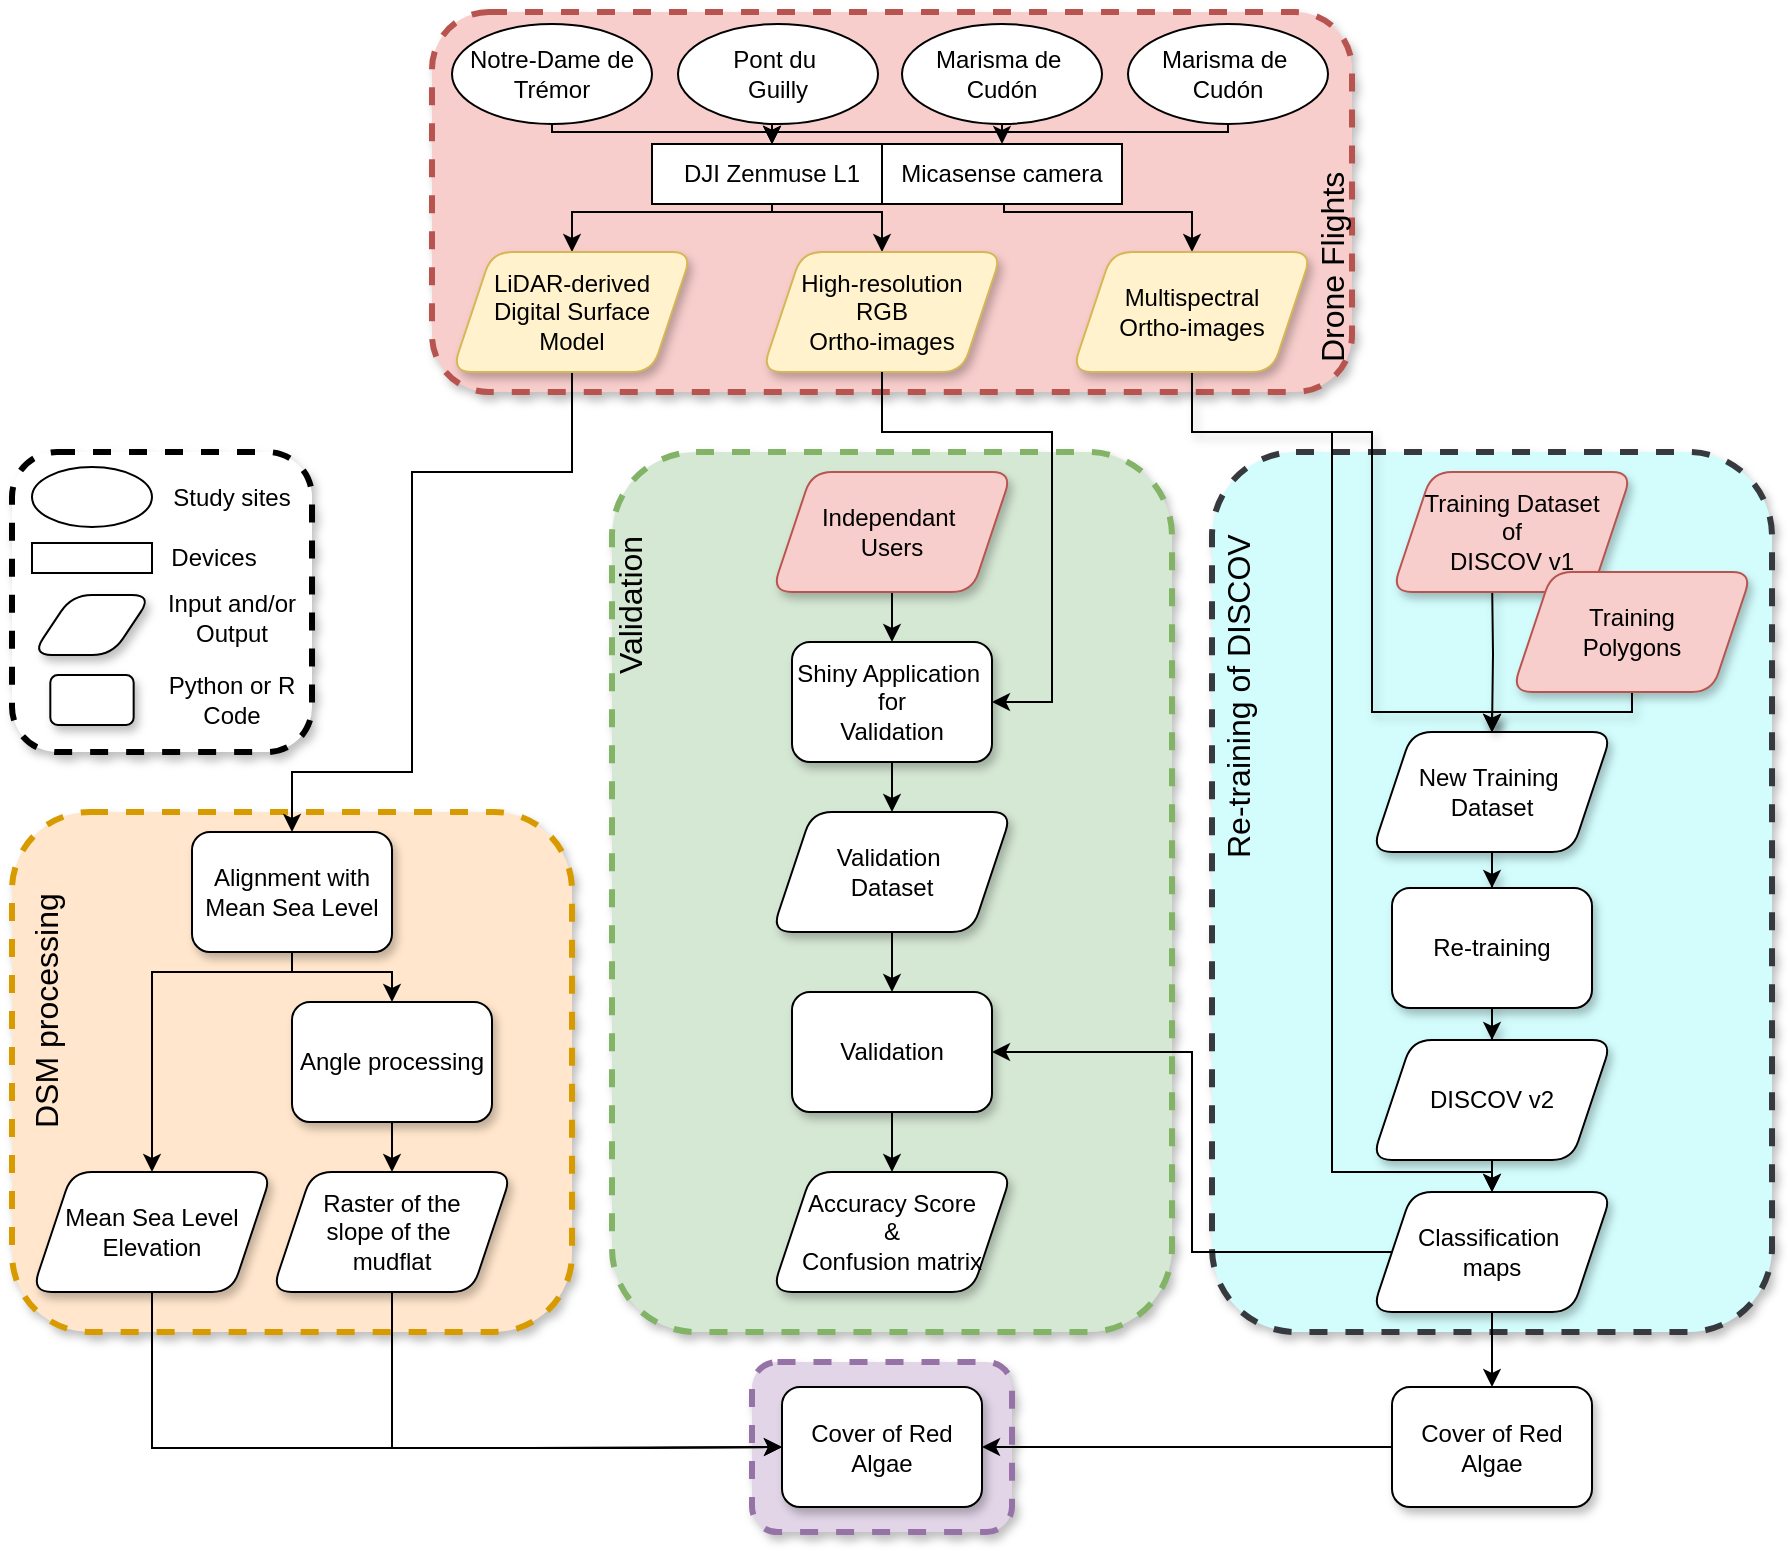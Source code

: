 <mxfile version="25.0.2">
  <diagram name="Page-1" id="nO_T3sxtdm9hi5HvmLsk">
    <mxGraphModel dx="2022" dy="1866" grid="1" gridSize="10" guides="1" tooltips="1" connect="1" arrows="1" fold="1" page="1" pageScale="1" pageWidth="827" pageHeight="1169" math="0" shadow="0">
      <root>
        <mxCell id="0" />
        <mxCell id="1" value="Re-Training" parent="0" />
        <mxCell id="ebexnBk2ZBpHaMcOUNiZ-15" value="" style="whiteSpace=wrap;html=1;rounded=1;dashed=1;strokeWidth=3;perimeterSpacing=5;fillColor=#e1d5e7;strokeColor=#9673a6;fillStyle=auto;shadow=1;" vertex="1" parent="1">
          <mxGeometry x="-60" y="465" width="130" height="85" as="geometry" />
        </mxCell>
        <mxCell id="ebexnBk2ZBpHaMcOUNiZ-14" value="" style="whiteSpace=wrap;html=1;rounded=1;dashed=1;strokeWidth=3;perimeterSpacing=5;fillStyle=auto;shadow=1;" vertex="1" parent="1">
          <mxGeometry x="-430" y="10" width="150" height="150" as="geometry" />
        </mxCell>
        <mxCell id="ebexnBk2ZBpHaMcOUNiZ-1" value="" style="whiteSpace=wrap;html=1;rounded=1;dashed=1;strokeWidth=3;perimeterSpacing=5;fillColor=#ffe6cc;strokeColor=#d79b00;fillStyle=auto;shadow=1;" vertex="1" parent="1">
          <mxGeometry x="-430" y="190" width="280" height="260" as="geometry" />
        </mxCell>
        <mxCell id="J6IRnbr_bH8szmoZlVtS-39" value="" style="whiteSpace=wrap;html=1;rounded=1;dashed=1;strokeWidth=3;perimeterSpacing=5;fillColor=#f8cecc;strokeColor=#b85450;fillStyle=auto;shadow=1;" parent="1" vertex="1">
          <mxGeometry x="-220" y="-210" width="460" height="190" as="geometry" />
        </mxCell>
        <mxCell id="J6IRnbr_bH8szmoZlVtS-3" value="" style="whiteSpace=wrap;html=1;rounded=1;dashed=1;strokeWidth=3;perimeterSpacing=5;fillColor=#d5e8d4;strokeColor=#82b366;fillStyle=auto;shadow=1;" parent="1" vertex="1">
          <mxGeometry x="-130" y="10" width="280" height="440" as="geometry" />
        </mxCell>
        <mxCell id="J6IRnbr_bH8szmoZlVtS-4" style="edgeStyle=orthogonalEdgeStyle;rounded=0;orthogonalLoop=1;jettySize=auto;html=1;entryX=0.5;entryY=0;entryDx=0;entryDy=0;strokeColor=#000000;shadow=1;" parent="1" edge="1">
          <mxGeometry relative="1" as="geometry">
            <Array as="points">
              <mxPoint x="-60" y="180" />
              <mxPoint x="10" y="180" />
            </Array>
            <mxPoint x="-60.0" y="161.0" as="sourcePoint" />
          </mxGeometry>
        </mxCell>
        <mxCell id="J6IRnbr_bH8szmoZlVtS-8" value="" style="edgeStyle=orthogonalEdgeStyle;rounded=0;orthogonalLoop=1;jettySize=auto;html=1;strokeColor=#000000;shadow=1;" parent="1" edge="1">
          <mxGeometry relative="1" as="geometry">
            <mxPoint x="10.0" y="260" as="sourcePoint" />
          </mxGeometry>
        </mxCell>
        <mxCell id="J6IRnbr_bH8szmoZlVtS-12" style="edgeStyle=orthogonalEdgeStyle;rounded=0;orthogonalLoop=1;jettySize=auto;html=1;entryX=0.5;entryY=0;entryDx=0;entryDy=0;strokeColor=#000000;shadow=1;" parent="1" edge="1">
          <mxGeometry relative="1" as="geometry">
            <mxPoint x="10.0" y="350" as="sourcePoint" />
          </mxGeometry>
        </mxCell>
        <mxCell id="J6IRnbr_bH8szmoZlVtS-15" value="Validation" style="text;html=1;align=left;verticalAlign=middle;whiteSpace=wrap;rounded=0;fontFamily=Helvetica;fontSize=16;labelBackgroundColor=none;glass=0;rotation=270;fillColor=none;fontColor=#000000;shadow=1;" parent="1" vertex="1">
          <mxGeometry x="-160" y="70" width="77" height="30" as="geometry" />
        </mxCell>
        <mxCell id="J6IRnbr_bH8szmoZlVtS-18" style="edgeStyle=orthogonalEdgeStyle;rounded=0;orthogonalLoop=1;jettySize=auto;html=1;entryX=0.5;entryY=0;entryDx=0;entryDy=0;" parent="1" source="J6IRnbr_bH8szmoZlVtS-16" target="J6IRnbr_bH8szmoZlVtS-17" edge="1">
          <mxGeometry relative="1" as="geometry" />
        </mxCell>
        <mxCell id="J6IRnbr_bH8szmoZlVtS-16" value="Independant&amp;nbsp;&lt;div&gt;Users&lt;/div&gt;" style="shape=parallelogram;perimeter=parallelogramPerimeter;whiteSpace=wrap;html=1;fixedSize=1;rounded=1;shadow=1;fillColor=#f8cecc;strokeColor=#b85450;" parent="1" vertex="1">
          <mxGeometry x="-50" y="20" width="120" height="60" as="geometry" />
        </mxCell>
        <mxCell id="J6IRnbr_bH8szmoZlVtS-26" style="edgeStyle=orthogonalEdgeStyle;rounded=0;orthogonalLoop=1;jettySize=auto;html=1;exitX=0.5;exitY=1;exitDx=0;exitDy=0;" parent="1" source="J6IRnbr_bH8szmoZlVtS-17" target="J6IRnbr_bH8szmoZlVtS-22" edge="1">
          <mxGeometry relative="1" as="geometry" />
        </mxCell>
        <mxCell id="J6IRnbr_bH8szmoZlVtS-17" value="Shiny Application&amp;nbsp;&lt;div&gt;for&lt;/div&gt;&lt;div&gt;Validation&lt;/div&gt;" style="whiteSpace=wrap;html=1;rounded=1;shadow=1;" parent="1" vertex="1">
          <mxGeometry x="-40" y="105" width="100" height="60" as="geometry" />
        </mxCell>
        <mxCell id="VoIIV1M9Bv0qs0V1Qk0Z-40" value="" style="whiteSpace=wrap;html=1;rounded=1;dashed=1;strokeWidth=3;perimeterSpacing=5;fillColor=#d3fdfd;strokeColor=#36393d;fillStyle=auto;shadow=1;" parent="1" vertex="1">
          <mxGeometry x="170" y="10" width="280" height="440" as="geometry" />
        </mxCell>
        <mxCell id="VoIIV1M9Bv0qs0V1Qk0Z-31" style="edgeStyle=orthogonalEdgeStyle;rounded=0;orthogonalLoop=1;jettySize=auto;html=1;entryX=0.5;entryY=0;entryDx=0;entryDy=0;strokeColor=#000000;shadow=1;exitX=0.5;exitY=1;exitDx=0;exitDy=0;" parent="1" source="J6IRnbr_bH8szmoZlVtS-59" target="VoIIV1M9Bv0qs0V1Qk0Z-15" edge="1">
          <mxGeometry relative="1" as="geometry">
            <Array as="points">
              <mxPoint x="160" />
              <mxPoint x="250" />
              <mxPoint x="250" y="140" />
              <mxPoint x="310" y="140" />
            </Array>
            <mxPoint x="240" y="130" as="sourcePoint" />
          </mxGeometry>
        </mxCell>
        <mxCell id="VoIIV1M9Bv0qs0V1Qk0Z-32" style="edgeStyle=orthogonalEdgeStyle;rounded=0;orthogonalLoop=1;jettySize=auto;html=1;entryX=0.5;entryY=0;entryDx=0;entryDy=0;strokeColor=#000000;shadow=1;exitX=0.5;exitY=1;exitDx=0;exitDy=0;" parent="1" target="VoIIV1M9Bv0qs0V1Qk0Z-15" edge="1">
          <mxGeometry relative="1" as="geometry">
            <mxPoint x="380.0" y="100.0" as="sourcePoint" />
            <mxPoint x="309.99" y="170" as="targetPoint" />
            <Array as="points">
              <mxPoint x="380" y="140" />
              <mxPoint x="310" y="140" />
            </Array>
          </mxGeometry>
        </mxCell>
        <mxCell id="VoIIV1M9Bv0qs0V1Qk0Z-37" value="" style="edgeStyle=orthogonalEdgeStyle;rounded=0;orthogonalLoop=1;jettySize=auto;html=1;strokeColor=#000000;shadow=1;" parent="1" source="VoIIV1M9Bv0qs0V1Qk0Z-15" target="VoIIV1M9Bv0qs0V1Qk0Z-36" edge="1">
          <mxGeometry relative="1" as="geometry" />
        </mxCell>
        <mxCell id="VoIIV1M9Bv0qs0V1Qk0Z-15" value="New Training&amp;nbsp;&lt;div&gt;Dataset&lt;/div&gt;" style="shape=parallelogram;perimeter=parallelogramPerimeter;whiteSpace=wrap;html=1;fixedSize=1;rounded=1;shadow=1;" parent="1" vertex="1">
          <mxGeometry x="250" y="150" width="120" height="60" as="geometry" />
        </mxCell>
        <mxCell id="VoIIV1M9Bv0qs0V1Qk0Z-33" style="edgeStyle=orthogonalEdgeStyle;rounded=0;orthogonalLoop=1;jettySize=auto;html=1;entryX=0.5;entryY=0;entryDx=0;entryDy=0;strokeColor=#000000;shadow=1;" parent="1" target="VoIIV1M9Bv0qs0V1Qk0Z-15" edge="1">
          <mxGeometry relative="1" as="geometry">
            <mxPoint x="310" y="71" as="sourcePoint" />
          </mxGeometry>
        </mxCell>
        <mxCell id="VoIIV1M9Bv0qs0V1Qk0Z-16" value="Training Dataset&lt;div&gt;of&lt;div&gt;DISCOV v1&lt;/div&gt;&lt;/div&gt;" style="shape=parallelogram;perimeter=stepPerimeter;whiteSpace=wrap;html=1;fixedSize=1;rounded=1;shadow=1;fillColor=#f8cecc;strokeColor=#b85450;" parent="1" vertex="1">
          <mxGeometry x="260" y="20" width="120" height="60" as="geometry" />
        </mxCell>
        <mxCell id="VoIIV1M9Bv0qs0V1Qk0Z-39" style="edgeStyle=orthogonalEdgeStyle;rounded=0;orthogonalLoop=1;jettySize=auto;html=1;entryX=0.5;entryY=0;entryDx=0;entryDy=0;strokeColor=#000000;shadow=1;" parent="1" source="VoIIV1M9Bv0qs0V1Qk0Z-36" target="VoIIV1M9Bv0qs0V1Qk0Z-38" edge="1">
          <mxGeometry relative="1" as="geometry" />
        </mxCell>
        <mxCell id="VoIIV1M9Bv0qs0V1Qk0Z-36" value="Re-training" style="whiteSpace=wrap;html=1;rounded=1;shadow=1;" parent="1" vertex="1">
          <mxGeometry x="260" y="228" width="100" height="60" as="geometry" />
        </mxCell>
        <mxCell id="VoIIV1M9Bv0qs0V1Qk0Z-38" value="DISCOV v2" style="shape=parallelogram;perimeter=parallelogramPerimeter;whiteSpace=wrap;html=1;fixedSize=1;rounded=1;shadow=1;" parent="1" vertex="1">
          <mxGeometry x="250" y="304" width="120" height="60" as="geometry" />
        </mxCell>
        <mxCell id="VoIIV1M9Bv0qs0V1Qk0Z-43" value="Re-training of DISCOV" style="text;html=1;align=left;verticalAlign=middle;whiteSpace=wrap;rounded=0;fontFamily=Helvetica;fontSize=16;labelBackgroundColor=none;glass=0;rotation=270;fillColor=none;fontColor=#000000;shadow=1;" parent="1" vertex="1">
          <mxGeometry x="94.5" y="111.5" width="177" height="30" as="geometry" />
        </mxCell>
        <mxCell id="J6IRnbr_bH8szmoZlVtS-28" style="edgeStyle=orthogonalEdgeStyle;rounded=0;orthogonalLoop=1;jettySize=auto;html=1;entryX=0.5;entryY=0;entryDx=0;entryDy=0;" parent="1" source="J6IRnbr_bH8szmoZlVtS-22" target="J6IRnbr_bH8szmoZlVtS-23" edge="1">
          <mxGeometry relative="1" as="geometry" />
        </mxCell>
        <mxCell id="J6IRnbr_bH8szmoZlVtS-22" value="Validation&amp;nbsp;&lt;div&gt;Dataset&lt;/div&gt;" style="shape=parallelogram;perimeter=parallelogramPerimeter;whiteSpace=wrap;html=1;fixedSize=1;rounded=1;shadow=1;" parent="1" vertex="1">
          <mxGeometry x="-50" y="190" width="120" height="60" as="geometry" />
        </mxCell>
        <mxCell id="J6IRnbr_bH8szmoZlVtS-29" style="edgeStyle=orthogonalEdgeStyle;rounded=0;orthogonalLoop=1;jettySize=auto;html=1;" parent="1" source="J6IRnbr_bH8szmoZlVtS-23" target="J6IRnbr_bH8szmoZlVtS-24" edge="1">
          <mxGeometry relative="1" as="geometry" />
        </mxCell>
        <mxCell id="J6IRnbr_bH8szmoZlVtS-23" value="Validation" style="whiteSpace=wrap;html=1;rounded=1;shadow=1;" parent="1" vertex="1">
          <mxGeometry x="-40" y="280" width="100" height="60" as="geometry" />
        </mxCell>
        <mxCell id="J6IRnbr_bH8szmoZlVtS-32" style="edgeStyle=orthogonalEdgeStyle;rounded=0;orthogonalLoop=1;jettySize=auto;html=1;entryX=0.5;entryY=0;entryDx=0;entryDy=0;exitX=0.5;exitY=1;exitDx=0;exitDy=0;" parent="1" source="J6IRnbr_bH8szmoZlVtS-59" target="J6IRnbr_bH8szmoZlVtS-31" edge="1">
          <mxGeometry relative="1" as="geometry">
            <mxPoint x="220.08" y="128.44" as="sourcePoint" />
            <mxPoint x="220" y="410" as="targetPoint" />
            <Array as="points">
              <mxPoint x="160" />
              <mxPoint x="230" />
              <mxPoint x="230" y="370" />
              <mxPoint x="310" y="370" />
            </Array>
          </mxGeometry>
        </mxCell>
        <mxCell id="VoIIV1M9Bv0qs0V1Qk0Z-14" value="Training&lt;div&gt;Polygons&lt;/div&gt;" style="shape=parallelogram;perimeter=parallelogramPerimeter;whiteSpace=wrap;html=1;fixedSize=1;rounded=1;shadow=1;fillColor=#f8cecc;strokeColor=#b85450;" parent="1" vertex="1">
          <mxGeometry x="320" y="70" width="120" height="60" as="geometry" />
        </mxCell>
        <mxCell id="J6IRnbr_bH8szmoZlVtS-24" value="Accuracy Score&lt;div&gt;&amp;amp;&lt;/div&gt;&lt;div&gt;Confusion matrix&lt;/div&gt;" style="shape=parallelogram;perimeter=parallelogramPerimeter;whiteSpace=wrap;html=1;fixedSize=1;rounded=1;shadow=1;" parent="1" vertex="1">
          <mxGeometry x="-50" y="370" width="120" height="60" as="geometry" />
        </mxCell>
        <mxCell id="J6IRnbr_bH8szmoZlVtS-36" style="edgeStyle=orthogonalEdgeStyle;rounded=0;orthogonalLoop=1;jettySize=auto;html=1;entryX=1;entryY=0.5;entryDx=0;entryDy=0;" parent="1" source="J6IRnbr_bH8szmoZlVtS-31" target="J6IRnbr_bH8szmoZlVtS-23" edge="1">
          <mxGeometry relative="1" as="geometry">
            <Array as="points">
              <mxPoint x="160" y="410" />
              <mxPoint x="160" y="310" />
            </Array>
          </mxGeometry>
        </mxCell>
        <mxCell id="ebexnBk2ZBpHaMcOUNiZ-18" style="edgeStyle=orthogonalEdgeStyle;rounded=0;orthogonalLoop=1;jettySize=auto;html=1;" edge="1" parent="1" source="J6IRnbr_bH8szmoZlVtS-31" target="ebexnBk2ZBpHaMcOUNiZ-17">
          <mxGeometry relative="1" as="geometry" />
        </mxCell>
        <mxCell id="J6IRnbr_bH8szmoZlVtS-31" value="Classification&amp;nbsp;&lt;div&gt;maps&lt;/div&gt;" style="shape=parallelogram;perimeter=parallelogramPerimeter;whiteSpace=wrap;html=1;fixedSize=1;rounded=1;shadow=1;" parent="1" vertex="1">
          <mxGeometry x="250" y="380" width="120" height="60" as="geometry" />
        </mxCell>
        <mxCell id="J6IRnbr_bH8szmoZlVtS-35" value="" style="endArrow=classic;html=1;rounded=0;exitX=0.5;exitY=1;exitDx=0;exitDy=0;entryX=0.5;entryY=0;entryDx=0;entryDy=0;" parent="1" source="VoIIV1M9Bv0qs0V1Qk0Z-38" target="J6IRnbr_bH8szmoZlVtS-31" edge="1">
          <mxGeometry width="50" height="50" relative="1" as="geometry">
            <mxPoint x="220" y="410" as="sourcePoint" />
            <mxPoint x="270" y="360" as="targetPoint" />
          </mxGeometry>
        </mxCell>
        <mxCell id="J6IRnbr_bH8szmoZlVtS-40" value="Drone Flights" style="text;html=1;align=left;verticalAlign=middle;whiteSpace=wrap;rounded=0;fontFamily=Helvetica;fontSize=16;labelBackgroundColor=none;glass=0;rotation=270;fillColor=none;fontColor=#000000;shadow=1;" parent="1" vertex="1">
          <mxGeometry x="167" y="-110" width="125" height="30" as="geometry" />
        </mxCell>
        <mxCell id="J6IRnbr_bH8szmoZlVtS-49" style="edgeStyle=orthogonalEdgeStyle;rounded=0;orthogonalLoop=1;jettySize=auto;html=1;entryX=0.5;entryY=0;entryDx=0;entryDy=0;" parent="1" source="J6IRnbr_bH8szmoZlVtS-42" target="J6IRnbr_bH8szmoZlVtS-46" edge="1">
          <mxGeometry relative="1" as="geometry">
            <Array as="points">
              <mxPoint x="-160" y="-150" />
              <mxPoint x="-50" y="-150" />
            </Array>
          </mxGeometry>
        </mxCell>
        <mxCell id="J6IRnbr_bH8szmoZlVtS-42" value="Notre-Dame de Trémor" style="ellipse;whiteSpace=wrap;html=1;" parent="1" vertex="1">
          <mxGeometry x="-210" y="-204" width="100" height="50" as="geometry" />
        </mxCell>
        <mxCell id="J6IRnbr_bH8szmoZlVtS-51" style="edgeStyle=orthogonalEdgeStyle;rounded=0;orthogonalLoop=1;jettySize=auto;html=1;entryX=0.5;entryY=0;entryDx=0;entryDy=0;" parent="1" source="J6IRnbr_bH8szmoZlVtS-43" target="J6IRnbr_bH8szmoZlVtS-46" edge="1">
          <mxGeometry relative="1" as="geometry">
            <Array as="points">
              <mxPoint x="-50" y="-130" />
              <mxPoint x="-50" y="-130" />
            </Array>
          </mxGeometry>
        </mxCell>
        <mxCell id="J6IRnbr_bH8szmoZlVtS-43" value="Pont du&amp;nbsp;&lt;div&gt;Guilly&lt;/div&gt;" style="ellipse;whiteSpace=wrap;html=1;" parent="1" vertex="1">
          <mxGeometry x="-97" y="-204" width="100" height="50" as="geometry" />
        </mxCell>
        <mxCell id="J6IRnbr_bH8szmoZlVtS-52" style="edgeStyle=orthogonalEdgeStyle;rounded=0;orthogonalLoop=1;jettySize=auto;html=1;entryX=0.5;entryY=0;entryDx=0;entryDy=0;" parent="1" source="J6IRnbr_bH8szmoZlVtS-44" target="J6IRnbr_bH8szmoZlVtS-46" edge="1">
          <mxGeometry relative="1" as="geometry">
            <Array as="points">
              <mxPoint x="65" y="-150" />
              <mxPoint x="-50" y="-150" />
            </Array>
          </mxGeometry>
        </mxCell>
        <mxCell id="J6IRnbr_bH8szmoZlVtS-55" style="edgeStyle=orthogonalEdgeStyle;rounded=0;orthogonalLoop=1;jettySize=auto;html=1;entryX=0.5;entryY=0;entryDx=0;entryDy=0;" parent="1" source="J6IRnbr_bH8szmoZlVtS-44" target="J6IRnbr_bH8szmoZlVtS-47" edge="1">
          <mxGeometry relative="1" as="geometry">
            <Array as="points">
              <mxPoint x="65" y="-144" />
            </Array>
          </mxGeometry>
        </mxCell>
        <mxCell id="J6IRnbr_bH8szmoZlVtS-44" value="Marisma de&amp;nbsp;&lt;div&gt;Cudón&lt;/div&gt;" style="ellipse;whiteSpace=wrap;html=1;" parent="1" vertex="1">
          <mxGeometry x="15" y="-204" width="100" height="50" as="geometry" />
        </mxCell>
        <mxCell id="J6IRnbr_bH8szmoZlVtS-54" style="edgeStyle=orthogonalEdgeStyle;rounded=0;orthogonalLoop=1;jettySize=auto;html=1;entryX=0.5;entryY=0;entryDx=0;entryDy=0;" parent="1" source="J6IRnbr_bH8szmoZlVtS-45" target="J6IRnbr_bH8szmoZlVtS-46" edge="1">
          <mxGeometry relative="1" as="geometry">
            <Array as="points">
              <mxPoint x="178" y="-150" />
              <mxPoint x="-50" y="-150" />
            </Array>
          </mxGeometry>
        </mxCell>
        <mxCell id="J6IRnbr_bH8szmoZlVtS-45" value="Marisma de&amp;nbsp;&lt;div&gt;Cudón&lt;/div&gt;" style="ellipse;whiteSpace=wrap;html=1;" parent="1" vertex="1">
          <mxGeometry x="128" y="-204" width="100" height="50" as="geometry" />
        </mxCell>
        <mxCell id="J6IRnbr_bH8szmoZlVtS-62" style="edgeStyle=orthogonalEdgeStyle;rounded=0;orthogonalLoop=1;jettySize=auto;html=1;" parent="1" source="J6IRnbr_bH8szmoZlVtS-46" target="J6IRnbr_bH8szmoZlVtS-57" edge="1">
          <mxGeometry relative="1" as="geometry">
            <Array as="points">
              <mxPoint x="-50" y="-110" />
              <mxPoint x="5" y="-110" />
            </Array>
          </mxGeometry>
        </mxCell>
        <mxCell id="J6IRnbr_bH8szmoZlVtS-63" style="edgeStyle=orthogonalEdgeStyle;rounded=0;orthogonalLoop=1;jettySize=auto;html=1;entryX=0.5;entryY=0;entryDx=0;entryDy=0;" parent="1" source="J6IRnbr_bH8szmoZlVtS-46" target="J6IRnbr_bH8szmoZlVtS-60" edge="1">
          <mxGeometry relative="1" as="geometry">
            <Array as="points">
              <mxPoint x="-50" y="-110" />
              <mxPoint x="-150" y="-110" />
            </Array>
          </mxGeometry>
        </mxCell>
        <mxCell id="J6IRnbr_bH8szmoZlVtS-46" value="DJI Zenmuse L1&lt;span style=&quot;color: rgba(0, 0, 0, 0); font-family: monospace; font-size: 0px; text-align: start; text-wrap: nowrap;&quot;&gt;%3CmxGraphModel%3E%3Croot%3E%3CmxCell%20id%3D%220%22%2F%3E%3CmxCell%20id%3D%221%22%20parent%3D%220%22%2F%3E%3CmxCell%20id%3D%222%22%20value%3D%22Marisma%20de%26amp%3Bnbsp%3B%26lt%3Bdiv%26gt%3BCud%C3%B3n%26lt%3B%2Fdiv%26gt%3B%22%20style%3D%22ellipse%3BwhiteSpace%3Dwrap%3Bhtml%3D1%3B%22%20vertex%3D%221%22%20parent%3D%221%22%3E%3CmxGeometry%20x%3D%22170%22%20y%3D%22-155%22%20width%3D%22100%22%20height%3D%2250%22%20as%3D%22geometry%22%2F%3E%3C%2FmxCell%3E%3C%2Froot%3E%3C%2FmxGraphModel%3E&lt;/span&gt;" style="rounded=0;whiteSpace=wrap;html=1;" parent="1" vertex="1">
          <mxGeometry x="-110" y="-144" width="120" height="30" as="geometry" />
        </mxCell>
        <mxCell id="J6IRnbr_bH8szmoZlVtS-64" style="edgeStyle=orthogonalEdgeStyle;rounded=0;orthogonalLoop=1;jettySize=auto;html=1;entryX=0.5;entryY=0;entryDx=0;entryDy=0;" parent="1" source="J6IRnbr_bH8szmoZlVtS-47" target="J6IRnbr_bH8szmoZlVtS-59" edge="1">
          <mxGeometry relative="1" as="geometry">
            <Array as="points">
              <mxPoint x="66" y="-110" />
              <mxPoint x="160" y="-110" />
            </Array>
          </mxGeometry>
        </mxCell>
        <mxCell id="J6IRnbr_bH8szmoZlVtS-47" value="Micasense camera" style="rounded=0;whiteSpace=wrap;html=1;" parent="1" vertex="1">
          <mxGeometry x="5" y="-144" width="120" height="30" as="geometry" />
        </mxCell>
        <mxCell id="J6IRnbr_bH8szmoZlVtS-57" value="High-resolution&lt;div&gt;RGB&lt;/div&gt;&lt;div&gt;Ortho-images&lt;/div&gt;" style="shape=parallelogram;perimeter=parallelogramPerimeter;whiteSpace=wrap;html=1;fixedSize=1;rounded=1;shadow=1;fillColor=#fff2cc;strokeColor=#d6b656;" parent="1" vertex="1">
          <mxGeometry x="-55" y="-90" width="120" height="60" as="geometry" />
        </mxCell>
        <mxCell id="J6IRnbr_bH8szmoZlVtS-59" value="Multispectral&lt;div&gt;Ortho-images&lt;/div&gt;" style="shape=parallelogram;perimeter=parallelogramPerimeter;whiteSpace=wrap;html=1;fixedSize=1;rounded=1;shadow=1;fillColor=#fff2cc;strokeColor=#d6b656;" parent="1" vertex="1">
          <mxGeometry x="100" y="-90" width="120" height="60" as="geometry" />
        </mxCell>
        <mxCell id="J6IRnbr_bH8szmoZlVtS-61" style="edgeStyle=orthogonalEdgeStyle;rounded=0;orthogonalLoop=1;jettySize=auto;html=1;entryX=1;entryY=0.5;entryDx=0;entryDy=0;exitX=0.5;exitY=1;exitDx=0;exitDy=0;" parent="1" source="J6IRnbr_bH8szmoZlVtS-57" target="J6IRnbr_bH8szmoZlVtS-17" edge="1">
          <mxGeometry relative="1" as="geometry">
            <Array as="points">
              <mxPoint x="5" />
              <mxPoint x="90" />
              <mxPoint x="90" y="135" />
            </Array>
          </mxGeometry>
        </mxCell>
        <mxCell id="ebexnBk2ZBpHaMcOUNiZ-3" style="edgeStyle=orthogonalEdgeStyle;rounded=0;orthogonalLoop=1;jettySize=auto;html=1;entryX=0.5;entryY=0;entryDx=0;entryDy=0;" edge="1" parent="1" source="J6IRnbr_bH8szmoZlVtS-60" target="ebexnBk2ZBpHaMcOUNiZ-2">
          <mxGeometry relative="1" as="geometry">
            <Array as="points">
              <mxPoint x="-150" y="20" />
              <mxPoint x="-230" y="20" />
              <mxPoint x="-230" y="170" />
              <mxPoint x="-290" y="170" />
            </Array>
          </mxGeometry>
        </mxCell>
        <mxCell id="J6IRnbr_bH8szmoZlVtS-60" value="LiDAR-derived&lt;div&gt;Digital Surface&lt;/div&gt;&lt;div&gt;Model&lt;/div&gt;" style="shape=parallelogram;perimeter=parallelogramPerimeter;whiteSpace=wrap;html=1;fixedSize=1;rounded=1;shadow=1;fillColor=#fff2cc;strokeColor=#d6b656;" parent="1" vertex="1">
          <mxGeometry x="-210" y="-90" width="120" height="60" as="geometry" />
        </mxCell>
        <mxCell id="J6IRnbr_bH8szmoZlVtS-66" value="" style="shape=parallelogram;perimeter=parallelogramPerimeter;whiteSpace=wrap;html=1;fixedSize=1;rounded=1;shadow=1;aspect=fixed;" parent="1" vertex="1">
          <mxGeometry x="-420.005" y="81.5" width="60" height="30" as="geometry" />
        </mxCell>
        <mxCell id="J6IRnbr_bH8szmoZlVtS-67" value="" style="whiteSpace=wrap;html=1;rounded=1;shadow=1;aspect=fixed;" parent="1" vertex="1">
          <mxGeometry x="-410.84" y="121.5" width="41.67" height="25" as="geometry" />
        </mxCell>
        <mxCell id="J6IRnbr_bH8szmoZlVtS-68" value="" style="rounded=0;whiteSpace=wrap;html=1;aspect=fixed;" parent="1" vertex="1">
          <mxGeometry x="-420.005" y="55.5" width="60" height="15" as="geometry" />
        </mxCell>
        <mxCell id="J6IRnbr_bH8szmoZlVtS-69" value="" style="ellipse;whiteSpace=wrap;html=1;aspect=fixed;" parent="1" vertex="1">
          <mxGeometry x="-420.005" y="17.5" width="60" height="30" as="geometry" />
        </mxCell>
        <mxCell id="J6IRnbr_bH8szmoZlVtS-70" value="Study sites" style="text;html=1;align=center;verticalAlign=middle;whiteSpace=wrap;rounded=0;" parent="1" vertex="1">
          <mxGeometry x="-360" y="17.5" width="80" height="30" as="geometry" />
        </mxCell>
        <mxCell id="J6IRnbr_bH8szmoZlVtS-71" value="Devices" style="text;html=1;align=center;verticalAlign=middle;whiteSpace=wrap;rounded=0;" parent="1" vertex="1">
          <mxGeometry x="-369.17" y="48" width="80" height="30" as="geometry" />
        </mxCell>
        <mxCell id="J6IRnbr_bH8szmoZlVtS-72" value="Input and/or Output" style="text;html=1;align=center;verticalAlign=middle;whiteSpace=wrap;rounded=0;" parent="1" vertex="1">
          <mxGeometry x="-360" y="77.5" width="80" height="30" as="geometry" />
        </mxCell>
        <mxCell id="J6IRnbr_bH8szmoZlVtS-73" value="Python or R&lt;div&gt;Code&lt;/div&gt;" style="text;html=1;align=center;verticalAlign=middle;whiteSpace=wrap;rounded=0;" parent="1" vertex="1">
          <mxGeometry x="-360" y="119" width="80" height="30" as="geometry" />
        </mxCell>
        <mxCell id="ebexnBk2ZBpHaMcOUNiZ-6" style="edgeStyle=orthogonalEdgeStyle;rounded=0;orthogonalLoop=1;jettySize=auto;html=1;" edge="1" parent="1" source="ebexnBk2ZBpHaMcOUNiZ-2" target="ebexnBk2ZBpHaMcOUNiZ-4">
          <mxGeometry relative="1" as="geometry">
            <Array as="points">
              <mxPoint x="-290" y="270" />
              <mxPoint x="-240" y="270" />
            </Array>
          </mxGeometry>
        </mxCell>
        <mxCell id="ebexnBk2ZBpHaMcOUNiZ-11" style="edgeStyle=orthogonalEdgeStyle;rounded=0;orthogonalLoop=1;jettySize=auto;html=1;exitX=0.5;exitY=1;exitDx=0;exitDy=0;entryX=0.5;entryY=0;entryDx=0;entryDy=0;" edge="1" parent="1" source="ebexnBk2ZBpHaMcOUNiZ-2" target="ebexnBk2ZBpHaMcOUNiZ-10">
          <mxGeometry relative="1" as="geometry">
            <Array as="points">
              <mxPoint x="-290" y="270" />
              <mxPoint x="-360" y="270" />
            </Array>
          </mxGeometry>
        </mxCell>
        <mxCell id="ebexnBk2ZBpHaMcOUNiZ-2" value="Alignment with Mean Sea Level" style="whiteSpace=wrap;html=1;rounded=1;shadow=1;" vertex="1" parent="1">
          <mxGeometry x="-340" y="200" width="100" height="60" as="geometry" />
        </mxCell>
        <mxCell id="ebexnBk2ZBpHaMcOUNiZ-12" style="edgeStyle=orthogonalEdgeStyle;rounded=0;orthogonalLoop=1;jettySize=auto;html=1;" edge="1" parent="1" source="ebexnBk2ZBpHaMcOUNiZ-4" target="ebexnBk2ZBpHaMcOUNiZ-9">
          <mxGeometry relative="1" as="geometry" />
        </mxCell>
        <mxCell id="ebexnBk2ZBpHaMcOUNiZ-4" value="Angle processing" style="whiteSpace=wrap;html=1;rounded=1;shadow=1;" vertex="1" parent="1">
          <mxGeometry x="-290" y="285" width="100" height="60" as="geometry" />
        </mxCell>
        <mxCell id="ebexnBk2ZBpHaMcOUNiZ-21" style="edgeStyle=orthogonalEdgeStyle;rounded=0;orthogonalLoop=1;jettySize=auto;html=1;entryX=0;entryY=0.5;entryDx=0;entryDy=0;" edge="1" parent="1" source="ebexnBk2ZBpHaMcOUNiZ-9" target="ebexnBk2ZBpHaMcOUNiZ-19">
          <mxGeometry relative="1" as="geometry">
            <Array as="points">
              <mxPoint x="-240" y="508" />
              <mxPoint x="-112" y="508" />
            </Array>
          </mxGeometry>
        </mxCell>
        <mxCell id="ebexnBk2ZBpHaMcOUNiZ-9" value="Raster of the&lt;div&gt;slope of the&amp;nbsp;&lt;/div&gt;&lt;div&gt;mudflat&lt;/div&gt;" style="shape=parallelogram;perimeter=parallelogramPerimeter;whiteSpace=wrap;html=1;fixedSize=1;rounded=1;shadow=1;" vertex="1" parent="1">
          <mxGeometry x="-300" y="370" width="120" height="60" as="geometry" />
        </mxCell>
        <mxCell id="ebexnBk2ZBpHaMcOUNiZ-20" style="edgeStyle=orthogonalEdgeStyle;rounded=0;orthogonalLoop=1;jettySize=auto;html=1;entryX=0;entryY=0.5;entryDx=0;entryDy=0;" edge="1" parent="1" source="ebexnBk2ZBpHaMcOUNiZ-10" target="ebexnBk2ZBpHaMcOUNiZ-19">
          <mxGeometry relative="1" as="geometry">
            <Array as="points">
              <mxPoint x="-360" y="508" />
              <mxPoint x="-172" y="508" />
            </Array>
          </mxGeometry>
        </mxCell>
        <mxCell id="ebexnBk2ZBpHaMcOUNiZ-10" value="Mean Sea Level&lt;div&gt;Elevation&lt;/div&gt;" style="shape=parallelogram;perimeter=parallelogramPerimeter;whiteSpace=wrap;html=1;fixedSize=1;rounded=1;shadow=1;" vertex="1" parent="1">
          <mxGeometry x="-420" y="370" width="120" height="60" as="geometry" />
        </mxCell>
        <mxCell id="ebexnBk2ZBpHaMcOUNiZ-13" value="DSM processing" style="text;html=1;align=left;verticalAlign=middle;whiteSpace=wrap;rounded=0;fontFamily=Helvetica;fontSize=16;labelBackgroundColor=none;glass=0;rotation=270;fillColor=none;fontColor=#000000;shadow=1;" vertex="1" parent="1">
          <mxGeometry x="-475.5" y="273.5" width="124" height="30" as="geometry" />
        </mxCell>
        <mxCell id="ebexnBk2ZBpHaMcOUNiZ-22" style="edgeStyle=orthogonalEdgeStyle;rounded=0;orthogonalLoop=1;jettySize=auto;html=1;entryX=1;entryY=0.5;entryDx=0;entryDy=0;" edge="1" parent="1" source="ebexnBk2ZBpHaMcOUNiZ-17" target="ebexnBk2ZBpHaMcOUNiZ-19">
          <mxGeometry relative="1" as="geometry" />
        </mxCell>
        <mxCell id="ebexnBk2ZBpHaMcOUNiZ-17" value="Cover of Red Algae" style="whiteSpace=wrap;html=1;rounded=1;shadow=1;" vertex="1" parent="1">
          <mxGeometry x="260" y="477.5" width="100" height="60" as="geometry" />
        </mxCell>
        <mxCell id="ebexnBk2ZBpHaMcOUNiZ-19" value="Cover of Red Algae" style="whiteSpace=wrap;html=1;rounded=1;shadow=1;" vertex="1" parent="1">
          <mxGeometry x="-45" y="477.5" width="100" height="60" as="geometry" />
        </mxCell>
      </root>
    </mxGraphModel>
  </diagram>
</mxfile>

